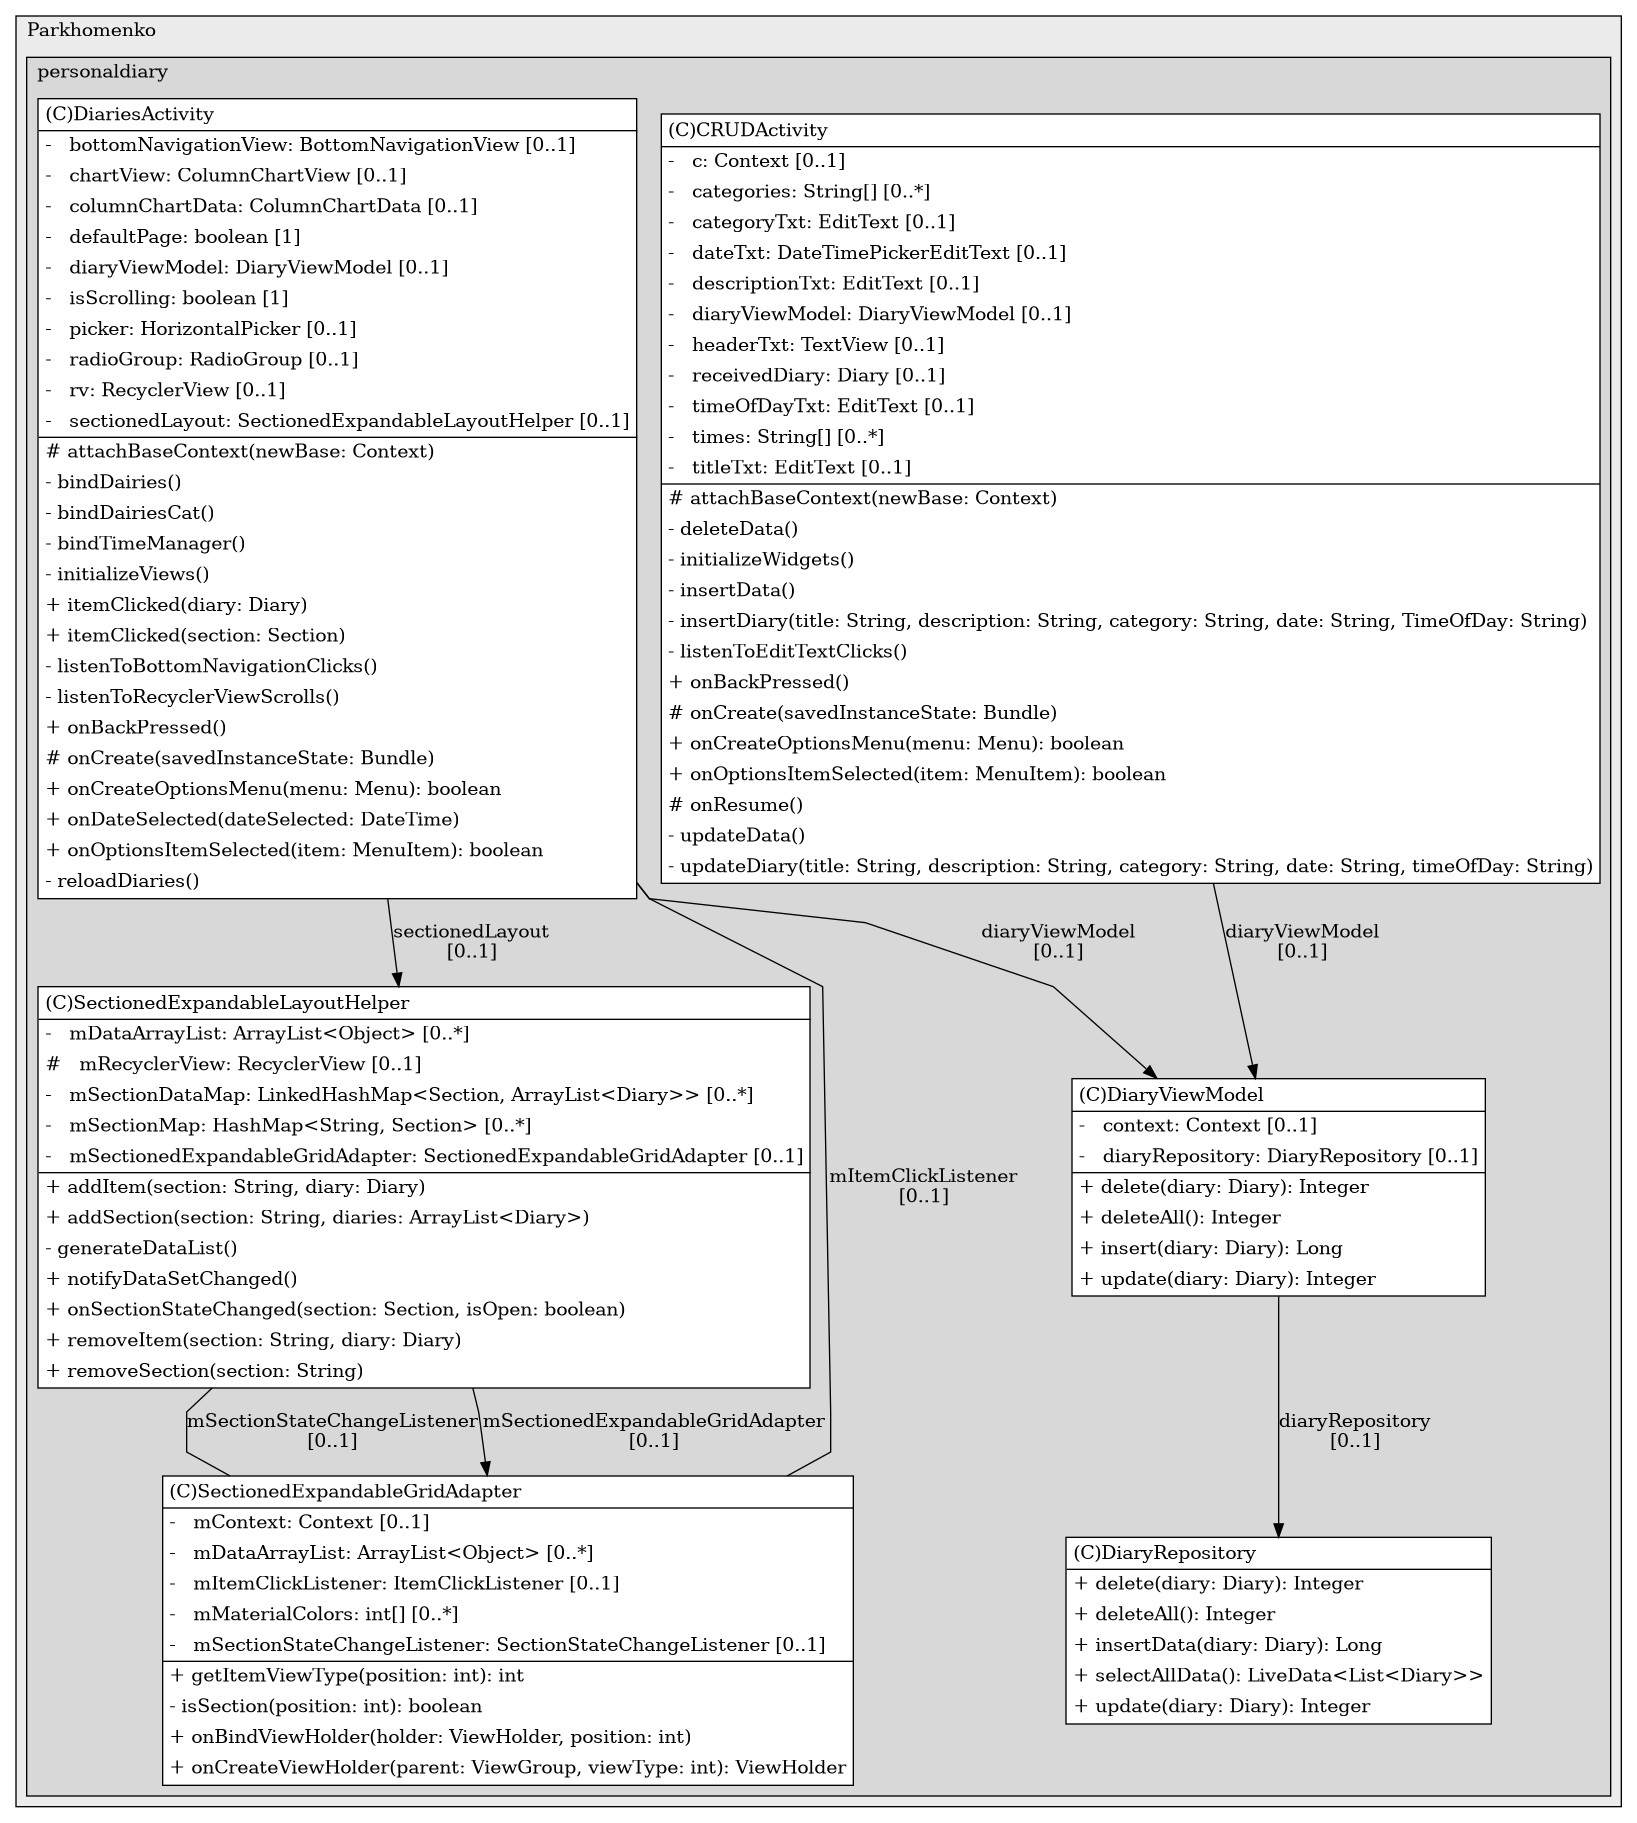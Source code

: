 @startuml

/' diagram meta data start
config=StructureConfiguration;
{
  "projectClassification": {
    "searchMode": "OpenProject", // OpenProject, AllProjects
    "includedProjects": "",
    "pathEndKeywords": "*.impl",
    "isClientPath": "",
    "isClientName": "",
    "isTestPath": "",
    "isTestName": "",
    "isMappingPath": "",
    "isMappingName": "",
    "isDataAccessPath": "",
    "isDataAccessName": "",
    "isDataStructurePath": "",
    "isDataStructureName": "",
    "isInterfaceStructuresPath": "",
    "isInterfaceStructuresName": "",
    "isEntryPointPath": "",
    "isEntryPointName": "",
    "treatFinalFieldsAsMandatory": false
  },
  "graphRestriction": {
    "classPackageExcludeFilter": "",
    "classPackageIncludeFilter": "",
    "classNameExcludeFilter": "",
    "classNameIncludeFilter": "",
    "methodNameExcludeFilter": "",
    "methodNameIncludeFilter": "",
    "removeByInheritance": "", // inheritance/annotation based filtering is done in a second step
    "removeByAnnotation": "",
    "removeByClassPackage": "", // cleanup the graph after inheritance/annotation based filtering is done
    "removeByClassName": "",
    "cutMappings": false,
    "cutEnum": true,
    "cutTests": true,
    "cutClient": true,
    "cutDataAccess": false,
    "cutInterfaceStructures": false,
    "cutDataStructures": false,
    "cutGetterAndSetter": true,
    "cutConstructors": true
  },
  "graphTraversal": {
    "forwardDepth": 6,
    "backwardDepth": 6,
    "classPackageExcludeFilter": "",
    "classPackageIncludeFilter": "",
    "classNameExcludeFilter": "",
    "classNameIncludeFilter": "",
    "methodNameExcludeFilter": "",
    "methodNameIncludeFilter": "",
    "hideMappings": false,
    "hideDataStructures": false,
    "hidePrivateMethods": true,
    "hideInterfaceCalls": true, // indirection: implementation -> interface (is hidden) -> implementation
    "onlyShowApplicationEntryPoints": false, // root node is included
    "useMethodCallsForStructureDiagram": "ForwardOnly" // ForwardOnly, BothDirections, No
  },
  "details": {
    "aggregation": "GroupByClass", // ByClass, GroupByClass, None
    "showClassGenericTypes": true,
    "showMethods": true,
    "showMethodParameterNames": true,
    "showMethodParameterTypes": true,
    "showMethodReturnType": true,
    "showPackageLevels": 2,
    "showDetailedClassStructure": true
  },
  "rootClass": "info.Parkhomenko.personaldiary.data.repository.DiaryRepository",
  "extensionCallbackMethod": "" // qualified.class.name#methodName - signature: public static String method(String)
}
diagram meta data end '/



digraph g {
    rankdir="TB"
    splines=polyline
    

'nodes 
subgraph cluster_905675319 { 
   	label=Parkhomenko
	labeljust=l
	fillcolor="#ececec"
	style=filled
   
   subgraph cluster_1542228510 { 
   	label=personaldiary
	labeljust=l
	fillcolor="#d8d8d8"
	style=filled
   
   CRUDActivity80751251[
	label=<<TABLE BORDER="1" CELLBORDER="0" CELLPADDING="4" CELLSPACING="0">
<TR><TD ALIGN="LEFT" >(C)CRUDActivity</TD></TR>
<HR/>
<TR><TD ALIGN="LEFT" >-   c: Context [0..1]</TD></TR>
<TR><TD ALIGN="LEFT" >-   categories: String[] [0..*]</TD></TR>
<TR><TD ALIGN="LEFT" >-   categoryTxt: EditText [0..1]</TD></TR>
<TR><TD ALIGN="LEFT" >-   dateTxt: DateTimePickerEditText [0..1]</TD></TR>
<TR><TD ALIGN="LEFT" >-   descriptionTxt: EditText [0..1]</TD></TR>
<TR><TD ALIGN="LEFT" >-   diaryViewModel: DiaryViewModel [0..1]</TD></TR>
<TR><TD ALIGN="LEFT" >-   headerTxt: TextView [0..1]</TD></TR>
<TR><TD ALIGN="LEFT" >-   receivedDiary: Diary [0..1]</TD></TR>
<TR><TD ALIGN="LEFT" >-   timeOfDayTxt: EditText [0..1]</TD></TR>
<TR><TD ALIGN="LEFT" >-   times: String[] [0..*]</TD></TR>
<TR><TD ALIGN="LEFT" >-   titleTxt: EditText [0..1]</TD></TR>
<HR/>
<TR><TD ALIGN="LEFT" ># attachBaseContext(newBase: Context)</TD></TR>
<TR><TD ALIGN="LEFT" >- deleteData()</TD></TR>
<TR><TD ALIGN="LEFT" >- initializeWidgets()</TD></TR>
<TR><TD ALIGN="LEFT" >- insertData()</TD></TR>
<TR><TD ALIGN="LEFT" >- insertDiary(title: String, description: String, category: String, date: String, TimeOfDay: String)</TD></TR>
<TR><TD ALIGN="LEFT" >- listenToEditTextClicks()</TD></TR>
<TR><TD ALIGN="LEFT" >+ onBackPressed()</TD></TR>
<TR><TD ALIGN="LEFT" ># onCreate(savedInstanceState: Bundle)</TD></TR>
<TR><TD ALIGN="LEFT" >+ onCreateOptionsMenu(menu: Menu): boolean</TD></TR>
<TR><TD ALIGN="LEFT" >+ onOptionsItemSelected(item: MenuItem): boolean</TD></TR>
<TR><TD ALIGN="LEFT" ># onResume()</TD></TR>
<TR><TD ALIGN="LEFT" >- updateData()</TD></TR>
<TR><TD ALIGN="LEFT" >- updateDiary(title: String, description: String, category: String, date: String, timeOfDay: String)</TD></TR>
</TABLE>>
	style=filled
	margin=0
	shape=plaintext
	fillcolor="#FFFFFF"
];

DiariesActivity80751251[
	label=<<TABLE BORDER="1" CELLBORDER="0" CELLPADDING="4" CELLSPACING="0">
<TR><TD ALIGN="LEFT" >(C)DiariesActivity</TD></TR>
<HR/>
<TR><TD ALIGN="LEFT" >-   bottomNavigationView: BottomNavigationView [0..1]</TD></TR>
<TR><TD ALIGN="LEFT" >-   chartView: ColumnChartView [0..1]</TD></TR>
<TR><TD ALIGN="LEFT" >-   columnChartData: ColumnChartData [0..1]</TD></TR>
<TR><TD ALIGN="LEFT" >-   defaultPage: boolean [1]</TD></TR>
<TR><TD ALIGN="LEFT" >-   diaryViewModel: DiaryViewModel [0..1]</TD></TR>
<TR><TD ALIGN="LEFT" >-   isScrolling: boolean [1]</TD></TR>
<TR><TD ALIGN="LEFT" >-   picker: HorizontalPicker [0..1]</TD></TR>
<TR><TD ALIGN="LEFT" >-   radioGroup: RadioGroup [0..1]</TD></TR>
<TR><TD ALIGN="LEFT" >-   rv: RecyclerView [0..1]</TD></TR>
<TR><TD ALIGN="LEFT" >-   sectionedLayout: SectionedExpandableLayoutHelper [0..1]</TD></TR>
<HR/>
<TR><TD ALIGN="LEFT" ># attachBaseContext(newBase: Context)</TD></TR>
<TR><TD ALIGN="LEFT" >- bindDairies()</TD></TR>
<TR><TD ALIGN="LEFT" >- bindDairiesCat()</TD></TR>
<TR><TD ALIGN="LEFT" >- bindTimeManager()</TD></TR>
<TR><TD ALIGN="LEFT" >- initializeViews()</TD></TR>
<TR><TD ALIGN="LEFT" >+ itemClicked(diary: Diary)</TD></TR>
<TR><TD ALIGN="LEFT" >+ itemClicked(section: Section)</TD></TR>
<TR><TD ALIGN="LEFT" >- listenToBottomNavigationClicks()</TD></TR>
<TR><TD ALIGN="LEFT" >- listenToRecyclerViewScrolls()</TD></TR>
<TR><TD ALIGN="LEFT" >+ onBackPressed()</TD></TR>
<TR><TD ALIGN="LEFT" ># onCreate(savedInstanceState: Bundle)</TD></TR>
<TR><TD ALIGN="LEFT" >+ onCreateOptionsMenu(menu: Menu): boolean</TD></TR>
<TR><TD ALIGN="LEFT" >+ onDateSelected(dateSelected: DateTime)</TD></TR>
<TR><TD ALIGN="LEFT" >+ onOptionsItemSelected(item: MenuItem): boolean</TD></TR>
<TR><TD ALIGN="LEFT" >- reloadDiaries()</TD></TR>
</TABLE>>
	style=filled
	margin=0
	shape=plaintext
	fillcolor="#FFFFFF"
];

DiaryRepository1549803262[
	label=<<TABLE BORDER="1" CELLBORDER="0" CELLPADDING="4" CELLSPACING="0">
<TR><TD ALIGN="LEFT" >(C)DiaryRepository</TD></TR>
<HR/>
<TR><TD ALIGN="LEFT" >+ delete(diary: Diary): Integer</TD></TR>
<TR><TD ALIGN="LEFT" >+ deleteAll(): Integer</TD></TR>
<TR><TD ALIGN="LEFT" >+ insertData(diary: Diary): Long</TD></TR>
<TR><TD ALIGN="LEFT" >+ selectAllData(): LiveData&lt;List&lt;Diary&gt;&gt;</TD></TR>
<TR><TD ALIGN="LEFT" >+ update(diary: Diary): Integer</TD></TR>
</TABLE>>
	style=filled
	margin=0
	shape=plaintext
	fillcolor="#FFFFFF"
];

DiaryViewModel234539372[
	label=<<TABLE BORDER="1" CELLBORDER="0" CELLPADDING="4" CELLSPACING="0">
<TR><TD ALIGN="LEFT" >(C)DiaryViewModel</TD></TR>
<HR/>
<TR><TD ALIGN="LEFT" >-   context: Context [0..1]</TD></TR>
<TR><TD ALIGN="LEFT" >-   diaryRepository: DiaryRepository [0..1]</TD></TR>
<HR/>
<TR><TD ALIGN="LEFT" >+ delete(diary: Diary): Integer</TD></TR>
<TR><TD ALIGN="LEFT" >+ deleteAll(): Integer</TD></TR>
<TR><TD ALIGN="LEFT" >+ insert(diary: Diary): Long</TD></TR>
<TR><TD ALIGN="LEFT" >+ update(diary: Diary): Integer</TD></TR>
</TABLE>>
	style=filled
	margin=0
	shape=plaintext
	fillcolor="#FFFFFF"
];

SectionedExpandableGridAdapter1217119210[
	label=<<TABLE BORDER="1" CELLBORDER="0" CELLPADDING="4" CELLSPACING="0">
<TR><TD ALIGN="LEFT" >(C)SectionedExpandableGridAdapter</TD></TR>
<HR/>
<TR><TD ALIGN="LEFT" >-   mContext: Context [0..1]</TD></TR>
<TR><TD ALIGN="LEFT" >-   mDataArrayList: ArrayList&lt;Object&gt; [0..*]</TD></TR>
<TR><TD ALIGN="LEFT" >-   mItemClickListener: ItemClickListener [0..1]</TD></TR>
<TR><TD ALIGN="LEFT" >-   mMaterialColors: int[] [0..*]</TD></TR>
<TR><TD ALIGN="LEFT" >-   mSectionStateChangeListener: SectionStateChangeListener [0..1]</TD></TR>
<HR/>
<TR><TD ALIGN="LEFT" >+ getItemViewType(position: int): int</TD></TR>
<TR><TD ALIGN="LEFT" >- isSection(position: int): boolean</TD></TR>
<TR><TD ALIGN="LEFT" >+ onBindViewHolder(holder: ViewHolder, position: int)</TD></TR>
<TR><TD ALIGN="LEFT" >+ onCreateViewHolder(parent: ViewGroup, viewType: int): ViewHolder</TD></TR>
</TABLE>>
	style=filled
	margin=0
	shape=plaintext
	fillcolor="#FFFFFF"
];

SectionedExpandableLayoutHelper1217119210[
	label=<<TABLE BORDER="1" CELLBORDER="0" CELLPADDING="4" CELLSPACING="0">
<TR><TD ALIGN="LEFT" >(C)SectionedExpandableLayoutHelper</TD></TR>
<HR/>
<TR><TD ALIGN="LEFT" >-   mDataArrayList: ArrayList&lt;Object&gt; [0..*]</TD></TR>
<TR><TD ALIGN="LEFT" >#   mRecyclerView: RecyclerView [0..1]</TD></TR>
<TR><TD ALIGN="LEFT" >-   mSectionDataMap: LinkedHashMap&lt;Section, ArrayList&lt;Diary&gt;&gt; [0..*]</TD></TR>
<TR><TD ALIGN="LEFT" >-   mSectionMap: HashMap&lt;String, Section&gt; [0..*]</TD></TR>
<TR><TD ALIGN="LEFT" >-   mSectionedExpandableGridAdapter: SectionedExpandableGridAdapter [0..1]</TD></TR>
<HR/>
<TR><TD ALIGN="LEFT" >+ addItem(section: String, diary: Diary)</TD></TR>
<TR><TD ALIGN="LEFT" >+ addSection(section: String, diaries: ArrayList&lt;Diary&gt;)</TD></TR>
<TR><TD ALIGN="LEFT" >- generateDataList()</TD></TR>
<TR><TD ALIGN="LEFT" >+ notifyDataSetChanged()</TD></TR>
<TR><TD ALIGN="LEFT" >+ onSectionStateChanged(section: Section, isOpen: boolean)</TD></TR>
<TR><TD ALIGN="LEFT" >+ removeItem(section: String, diary: Diary)</TD></TR>
<TR><TD ALIGN="LEFT" >+ removeSection(section: String)</TD></TR>
</TABLE>>
	style=filled
	margin=0
	shape=plaintext
	fillcolor="#FFFFFF"
];
} 
} 

'edges    
CRUDActivity80751251 -> DiaryViewModel234539372[label="diaryViewModel
[0..1]"];
DiariesActivity80751251 -> DiaryViewModel234539372[label="diaryViewModel
[0..1]"];
DiariesActivity80751251 -> SectionedExpandableLayoutHelper1217119210[label="sectionedLayout
[0..1]"];
DiaryViewModel234539372 -> DiaryRepository1549803262[label="diaryRepository
[0..1]"];
SectionedExpandableGridAdapter1217119210 -> DiariesActivity80751251[label="mItemClickListener
[0..1]", arrowhead=none];
SectionedExpandableGridAdapter1217119210 -> SectionedExpandableLayoutHelper1217119210[label="mSectionStateChangeListener
[0..1]", arrowhead=none];
SectionedExpandableLayoutHelper1217119210 -> SectionedExpandableGridAdapter1217119210[label="mSectionedExpandableGridAdapter
[0..1]"];
    
}
@enduml